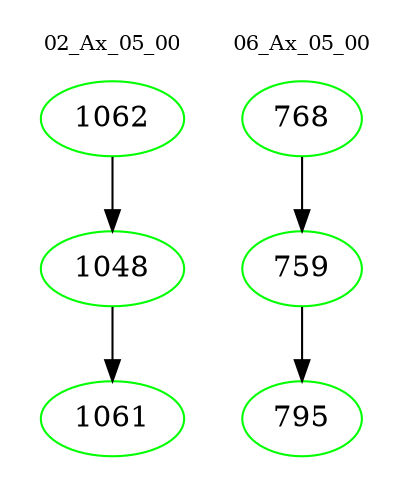 digraph{
subgraph cluster_0 {
color = white
label = "02_Ax_05_00";
fontsize=10;
T0_1062 [label="1062", color="green"]
T0_1062 -> T0_1048 [color="black"]
T0_1048 [label="1048", color="green"]
T0_1048 -> T0_1061 [color="black"]
T0_1061 [label="1061", color="green"]
}
subgraph cluster_1 {
color = white
label = "06_Ax_05_00";
fontsize=10;
T1_768 [label="768", color="green"]
T1_768 -> T1_759 [color="black"]
T1_759 [label="759", color="green"]
T1_759 -> T1_795 [color="black"]
T1_795 [label="795", color="green"]
}
}
